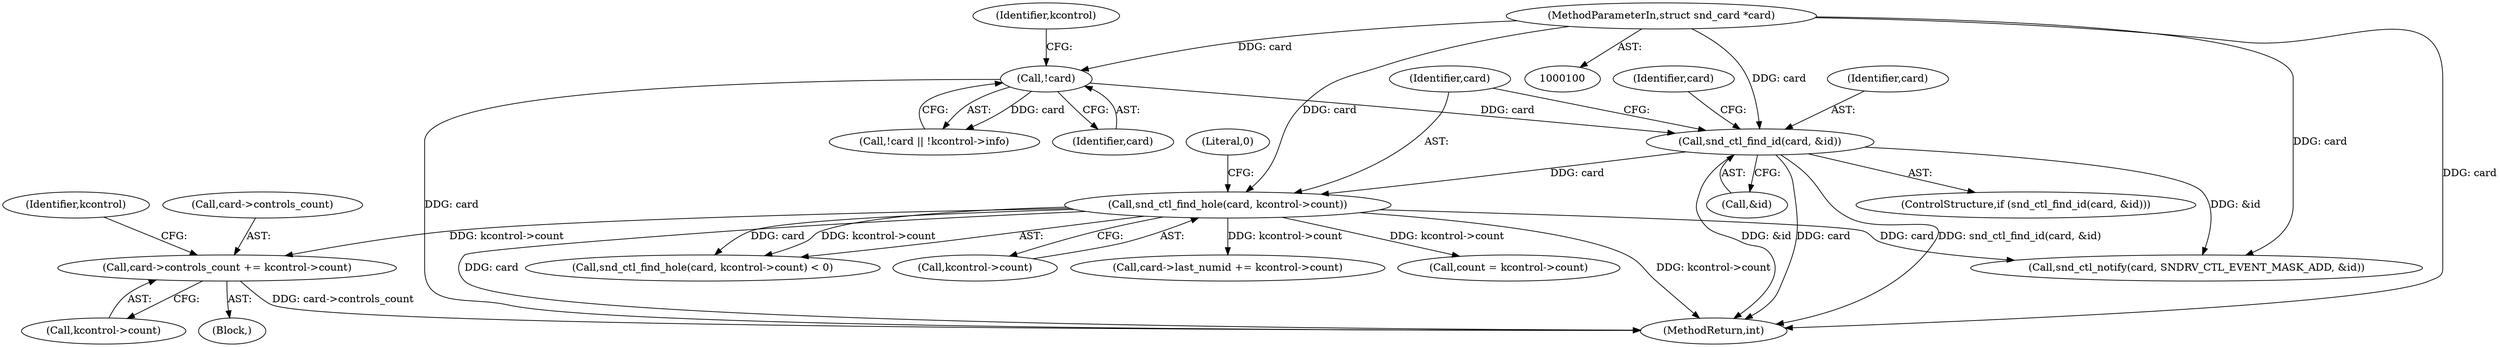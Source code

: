 digraph "0_linux_fd9f26e4eca5d08a27d12c0933fceef76ed9663d@pointer" {
"1000201" [label="(Call,card->controls_count += kcontrol->count)"];
"1000175" [label="(Call,snd_ctl_find_hole(card, kcontrol->count))"];
"1000138" [label="(Call,snd_ctl_find_id(card, &id))"];
"1000120" [label="(Call,!card)"];
"1000101" [label="(MethodParameterIn,struct snd_card *card)"];
"1000174" [label="(Call,snd_ctl_find_hole(card, kcontrol->count) < 0)"];
"1000175" [label="(Call,snd_ctl_find_hole(card, kcontrol->count))"];
"1000255" [label="(Call,snd_ctl_notify(card, SNDRV_CTL_EVENT_MASK_ADD, &id))"];
"1000211" [label="(Identifier,kcontrol)"];
"1000146" [label="(Identifier,card)"];
"1000205" [label="(Call,kcontrol->count)"];
"1000177" [label="(Call,kcontrol->count)"];
"1000219" [label="(Call,card->last_numid += kcontrol->count)"];
"1000226" [label="(Call,count = kcontrol->count)"];
"1000138" [label="(Call,snd_ctl_find_id(card, &id))"];
"1000140" [label="(Call,&id)"];
"1000202" [label="(Call,card->controls_count)"];
"1000201" [label="(Call,card->controls_count += kcontrol->count)"];
"1000137" [label="(ControlStructure,if (snd_ctl_find_id(card, &id)))"];
"1000121" [label="(Identifier,card)"];
"1000120" [label="(Call,!card)"];
"1000103" [label="(Block,)"];
"1000176" [label="(Identifier,card)"];
"1000139" [label="(Identifier,card)"];
"1000267" [label="(MethodReturn,int)"];
"1000180" [label="(Literal,0)"];
"1000119" [label="(Call,!card || !kcontrol->info)"];
"1000101" [label="(MethodParameterIn,struct snd_card *card)"];
"1000124" [label="(Identifier,kcontrol)"];
"1000201" -> "1000103"  [label="AST: "];
"1000201" -> "1000205"  [label="CFG: "];
"1000202" -> "1000201"  [label="AST: "];
"1000205" -> "1000201"  [label="AST: "];
"1000211" -> "1000201"  [label="CFG: "];
"1000201" -> "1000267"  [label="DDG: card->controls_count"];
"1000175" -> "1000201"  [label="DDG: kcontrol->count"];
"1000175" -> "1000174"  [label="AST: "];
"1000175" -> "1000177"  [label="CFG: "];
"1000176" -> "1000175"  [label="AST: "];
"1000177" -> "1000175"  [label="AST: "];
"1000180" -> "1000175"  [label="CFG: "];
"1000175" -> "1000267"  [label="DDG: card"];
"1000175" -> "1000267"  [label="DDG: kcontrol->count"];
"1000175" -> "1000174"  [label="DDG: card"];
"1000175" -> "1000174"  [label="DDG: kcontrol->count"];
"1000138" -> "1000175"  [label="DDG: card"];
"1000101" -> "1000175"  [label="DDG: card"];
"1000175" -> "1000219"  [label="DDG: kcontrol->count"];
"1000175" -> "1000226"  [label="DDG: kcontrol->count"];
"1000175" -> "1000255"  [label="DDG: card"];
"1000138" -> "1000137"  [label="AST: "];
"1000138" -> "1000140"  [label="CFG: "];
"1000139" -> "1000138"  [label="AST: "];
"1000140" -> "1000138"  [label="AST: "];
"1000146" -> "1000138"  [label="CFG: "];
"1000176" -> "1000138"  [label="CFG: "];
"1000138" -> "1000267"  [label="DDG: &id"];
"1000138" -> "1000267"  [label="DDG: card"];
"1000138" -> "1000267"  [label="DDG: snd_ctl_find_id(card, &id)"];
"1000120" -> "1000138"  [label="DDG: card"];
"1000101" -> "1000138"  [label="DDG: card"];
"1000138" -> "1000255"  [label="DDG: &id"];
"1000120" -> "1000119"  [label="AST: "];
"1000120" -> "1000121"  [label="CFG: "];
"1000121" -> "1000120"  [label="AST: "];
"1000124" -> "1000120"  [label="CFG: "];
"1000119" -> "1000120"  [label="CFG: "];
"1000120" -> "1000267"  [label="DDG: card"];
"1000120" -> "1000119"  [label="DDG: card"];
"1000101" -> "1000120"  [label="DDG: card"];
"1000101" -> "1000100"  [label="AST: "];
"1000101" -> "1000267"  [label="DDG: card"];
"1000101" -> "1000255"  [label="DDG: card"];
}
